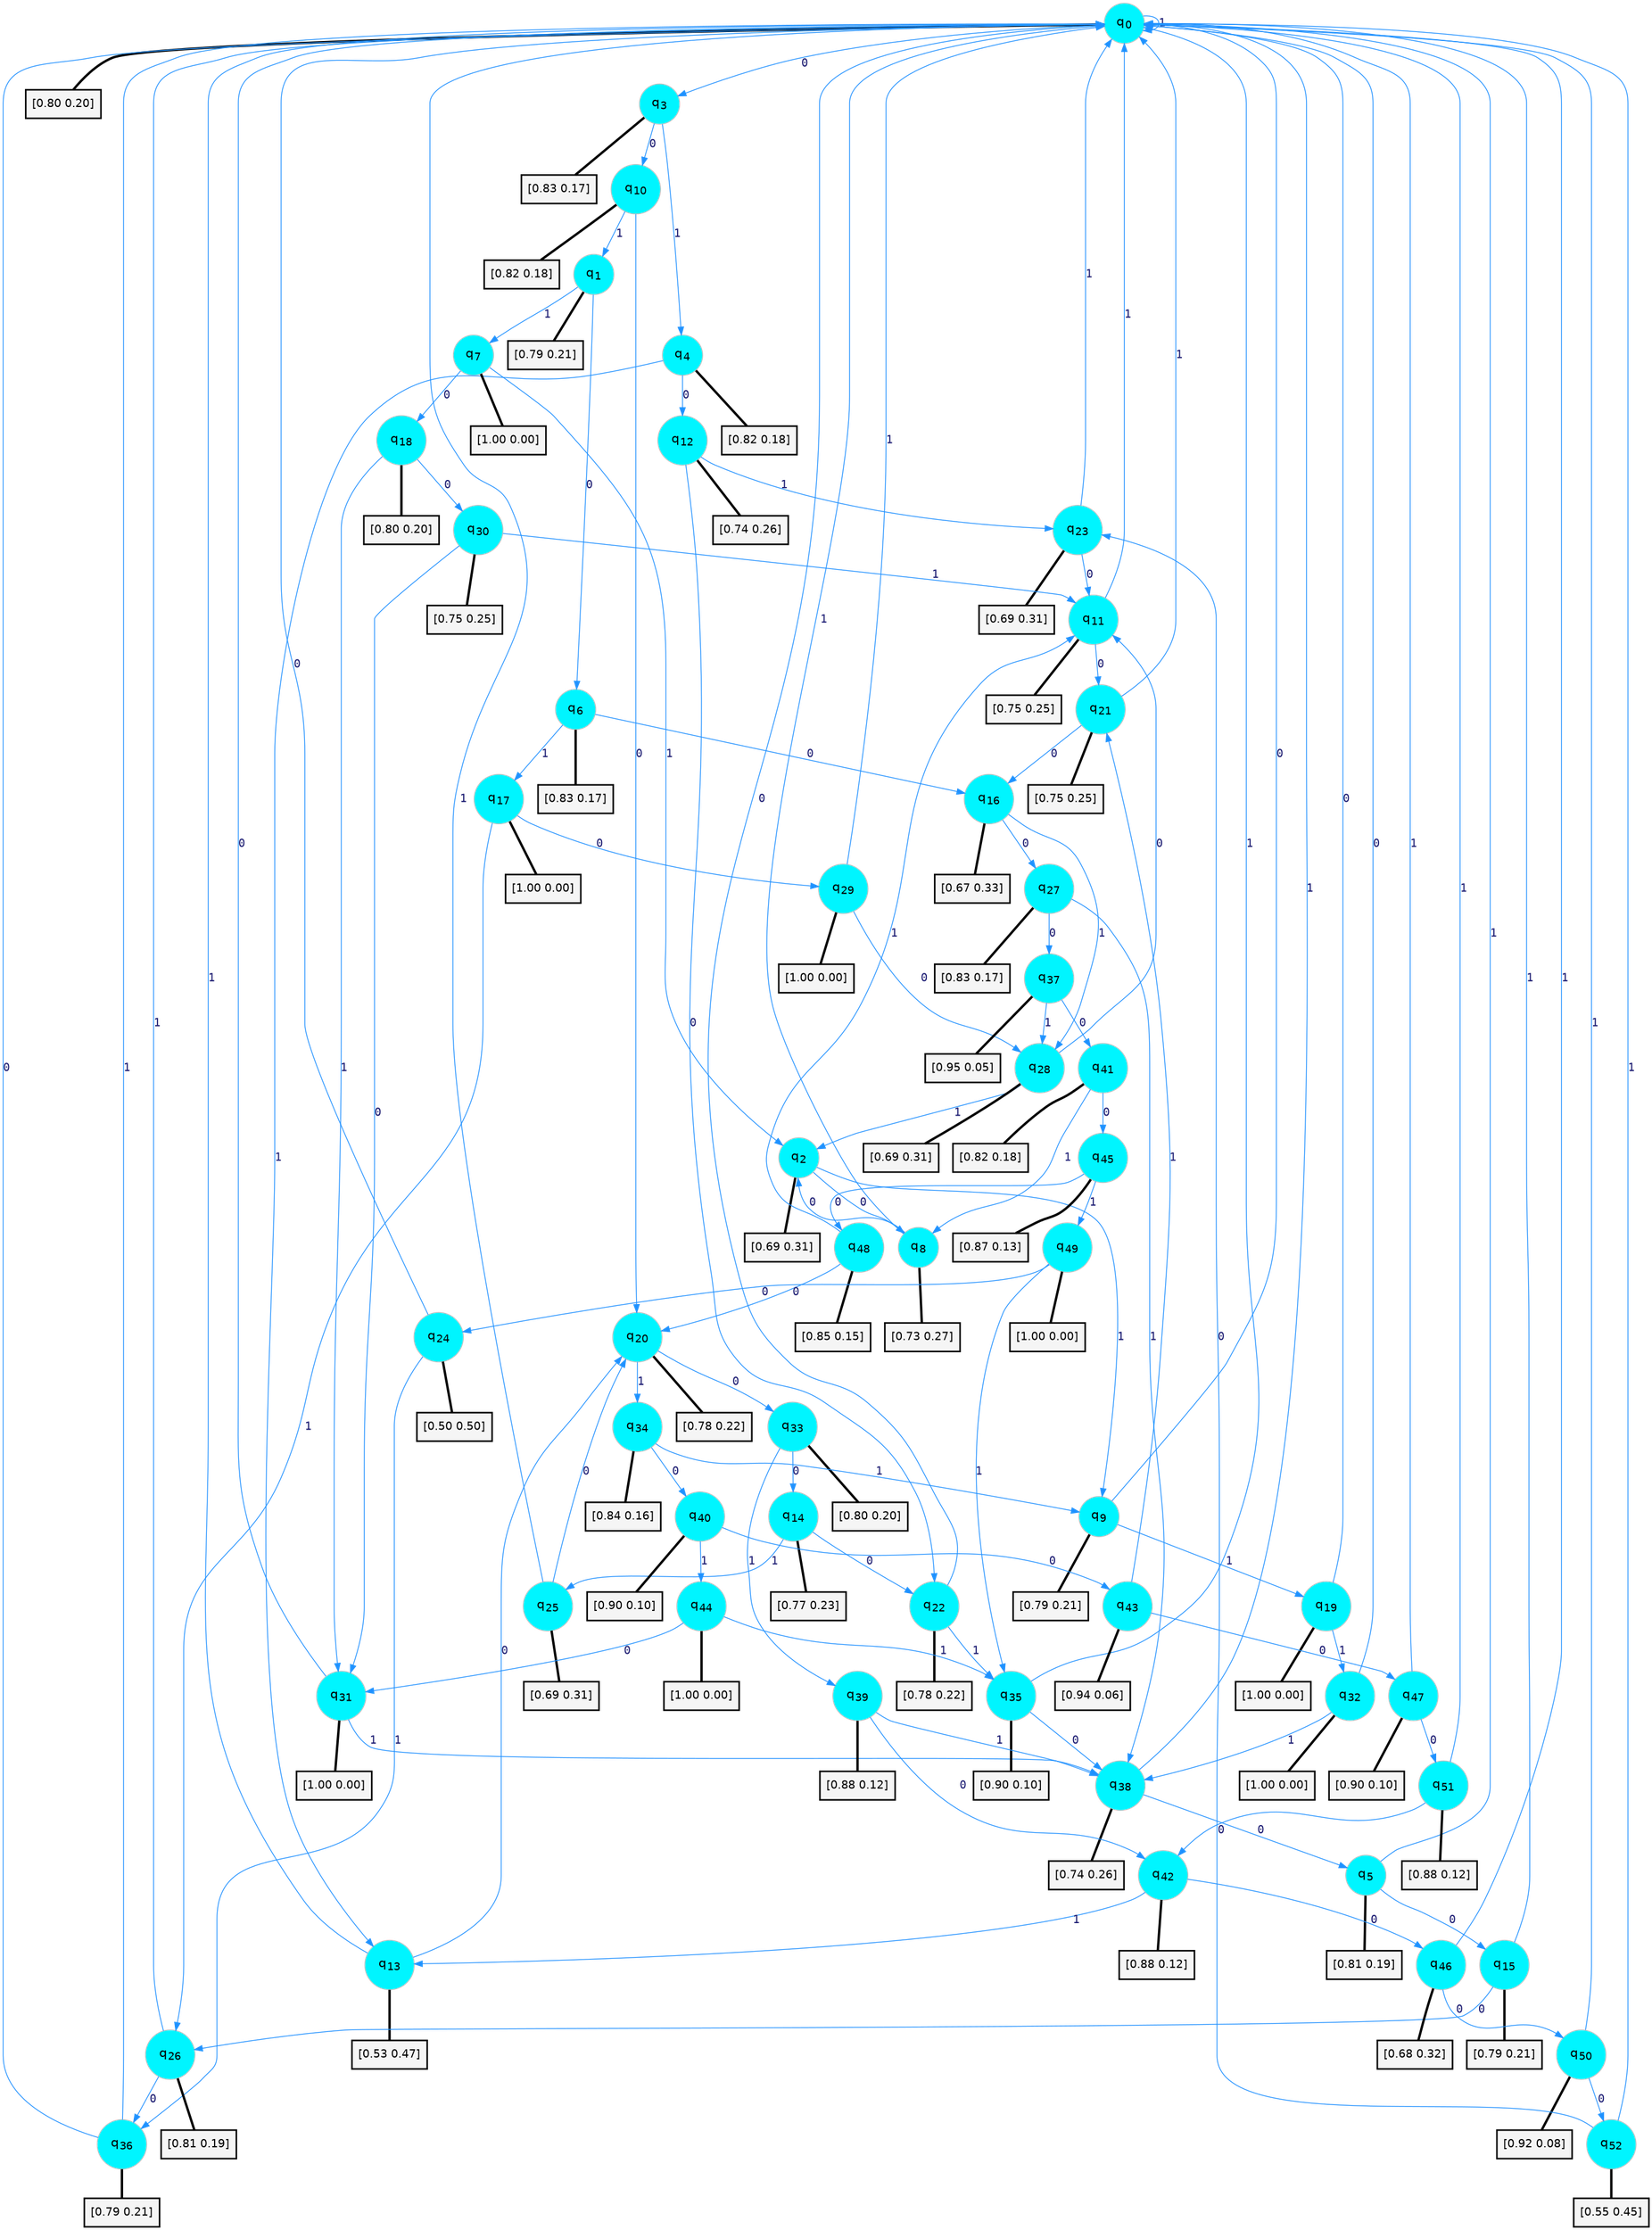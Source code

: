 digraph G {
graph [
bgcolor=transparent, dpi=300, rankdir=TD, size="40,25"];
node [
color=gray, fillcolor=turquoise1, fontcolor=black, fontname=Helvetica, fontsize=16, fontweight=bold, shape=circle, style=filled];
edge [
arrowsize=1, color=dodgerblue1, fontcolor=midnightblue, fontname=courier, fontweight=bold, penwidth=1, style=solid, weight=20];
0[label=<q<SUB>0</SUB>>];
1[label=<q<SUB>1</SUB>>];
2[label=<q<SUB>2</SUB>>];
3[label=<q<SUB>3</SUB>>];
4[label=<q<SUB>4</SUB>>];
5[label=<q<SUB>5</SUB>>];
6[label=<q<SUB>6</SUB>>];
7[label=<q<SUB>7</SUB>>];
8[label=<q<SUB>8</SUB>>];
9[label=<q<SUB>9</SUB>>];
10[label=<q<SUB>10</SUB>>];
11[label=<q<SUB>11</SUB>>];
12[label=<q<SUB>12</SUB>>];
13[label=<q<SUB>13</SUB>>];
14[label=<q<SUB>14</SUB>>];
15[label=<q<SUB>15</SUB>>];
16[label=<q<SUB>16</SUB>>];
17[label=<q<SUB>17</SUB>>];
18[label=<q<SUB>18</SUB>>];
19[label=<q<SUB>19</SUB>>];
20[label=<q<SUB>20</SUB>>];
21[label=<q<SUB>21</SUB>>];
22[label=<q<SUB>22</SUB>>];
23[label=<q<SUB>23</SUB>>];
24[label=<q<SUB>24</SUB>>];
25[label=<q<SUB>25</SUB>>];
26[label=<q<SUB>26</SUB>>];
27[label=<q<SUB>27</SUB>>];
28[label=<q<SUB>28</SUB>>];
29[label=<q<SUB>29</SUB>>];
30[label=<q<SUB>30</SUB>>];
31[label=<q<SUB>31</SUB>>];
32[label=<q<SUB>32</SUB>>];
33[label=<q<SUB>33</SUB>>];
34[label=<q<SUB>34</SUB>>];
35[label=<q<SUB>35</SUB>>];
36[label=<q<SUB>36</SUB>>];
37[label=<q<SUB>37</SUB>>];
38[label=<q<SUB>38</SUB>>];
39[label=<q<SUB>39</SUB>>];
40[label=<q<SUB>40</SUB>>];
41[label=<q<SUB>41</SUB>>];
42[label=<q<SUB>42</SUB>>];
43[label=<q<SUB>43</SUB>>];
44[label=<q<SUB>44</SUB>>];
45[label=<q<SUB>45</SUB>>];
46[label=<q<SUB>46</SUB>>];
47[label=<q<SUB>47</SUB>>];
48[label=<q<SUB>48</SUB>>];
49[label=<q<SUB>49</SUB>>];
50[label=<q<SUB>50</SUB>>];
51[label=<q<SUB>51</SUB>>];
52[label=<q<SUB>52</SUB>>];
53[label="[0.80 0.20]", shape=box,fontcolor=black, fontname=Helvetica, fontsize=14, penwidth=2, fillcolor=whitesmoke,color=black];
54[label="[0.79 0.21]", shape=box,fontcolor=black, fontname=Helvetica, fontsize=14, penwidth=2, fillcolor=whitesmoke,color=black];
55[label="[0.69 0.31]", shape=box,fontcolor=black, fontname=Helvetica, fontsize=14, penwidth=2, fillcolor=whitesmoke,color=black];
56[label="[0.83 0.17]", shape=box,fontcolor=black, fontname=Helvetica, fontsize=14, penwidth=2, fillcolor=whitesmoke,color=black];
57[label="[0.82 0.18]", shape=box,fontcolor=black, fontname=Helvetica, fontsize=14, penwidth=2, fillcolor=whitesmoke,color=black];
58[label="[0.81 0.19]", shape=box,fontcolor=black, fontname=Helvetica, fontsize=14, penwidth=2, fillcolor=whitesmoke,color=black];
59[label="[0.83 0.17]", shape=box,fontcolor=black, fontname=Helvetica, fontsize=14, penwidth=2, fillcolor=whitesmoke,color=black];
60[label="[1.00 0.00]", shape=box,fontcolor=black, fontname=Helvetica, fontsize=14, penwidth=2, fillcolor=whitesmoke,color=black];
61[label="[0.73 0.27]", shape=box,fontcolor=black, fontname=Helvetica, fontsize=14, penwidth=2, fillcolor=whitesmoke,color=black];
62[label="[0.79 0.21]", shape=box,fontcolor=black, fontname=Helvetica, fontsize=14, penwidth=2, fillcolor=whitesmoke,color=black];
63[label="[0.82 0.18]", shape=box,fontcolor=black, fontname=Helvetica, fontsize=14, penwidth=2, fillcolor=whitesmoke,color=black];
64[label="[0.75 0.25]", shape=box,fontcolor=black, fontname=Helvetica, fontsize=14, penwidth=2, fillcolor=whitesmoke,color=black];
65[label="[0.74 0.26]", shape=box,fontcolor=black, fontname=Helvetica, fontsize=14, penwidth=2, fillcolor=whitesmoke,color=black];
66[label="[0.53 0.47]", shape=box,fontcolor=black, fontname=Helvetica, fontsize=14, penwidth=2, fillcolor=whitesmoke,color=black];
67[label="[0.77 0.23]", shape=box,fontcolor=black, fontname=Helvetica, fontsize=14, penwidth=2, fillcolor=whitesmoke,color=black];
68[label="[0.79 0.21]", shape=box,fontcolor=black, fontname=Helvetica, fontsize=14, penwidth=2, fillcolor=whitesmoke,color=black];
69[label="[0.67 0.33]", shape=box,fontcolor=black, fontname=Helvetica, fontsize=14, penwidth=2, fillcolor=whitesmoke,color=black];
70[label="[1.00 0.00]", shape=box,fontcolor=black, fontname=Helvetica, fontsize=14, penwidth=2, fillcolor=whitesmoke,color=black];
71[label="[0.80 0.20]", shape=box,fontcolor=black, fontname=Helvetica, fontsize=14, penwidth=2, fillcolor=whitesmoke,color=black];
72[label="[1.00 0.00]", shape=box,fontcolor=black, fontname=Helvetica, fontsize=14, penwidth=2, fillcolor=whitesmoke,color=black];
73[label="[0.78 0.22]", shape=box,fontcolor=black, fontname=Helvetica, fontsize=14, penwidth=2, fillcolor=whitesmoke,color=black];
74[label="[0.75 0.25]", shape=box,fontcolor=black, fontname=Helvetica, fontsize=14, penwidth=2, fillcolor=whitesmoke,color=black];
75[label="[0.78 0.22]", shape=box,fontcolor=black, fontname=Helvetica, fontsize=14, penwidth=2, fillcolor=whitesmoke,color=black];
76[label="[0.69 0.31]", shape=box,fontcolor=black, fontname=Helvetica, fontsize=14, penwidth=2, fillcolor=whitesmoke,color=black];
77[label="[0.50 0.50]", shape=box,fontcolor=black, fontname=Helvetica, fontsize=14, penwidth=2, fillcolor=whitesmoke,color=black];
78[label="[0.69 0.31]", shape=box,fontcolor=black, fontname=Helvetica, fontsize=14, penwidth=2, fillcolor=whitesmoke,color=black];
79[label="[0.81 0.19]", shape=box,fontcolor=black, fontname=Helvetica, fontsize=14, penwidth=2, fillcolor=whitesmoke,color=black];
80[label="[0.83 0.17]", shape=box,fontcolor=black, fontname=Helvetica, fontsize=14, penwidth=2, fillcolor=whitesmoke,color=black];
81[label="[0.69 0.31]", shape=box,fontcolor=black, fontname=Helvetica, fontsize=14, penwidth=2, fillcolor=whitesmoke,color=black];
82[label="[1.00 0.00]", shape=box,fontcolor=black, fontname=Helvetica, fontsize=14, penwidth=2, fillcolor=whitesmoke,color=black];
83[label="[0.75 0.25]", shape=box,fontcolor=black, fontname=Helvetica, fontsize=14, penwidth=2, fillcolor=whitesmoke,color=black];
84[label="[1.00 0.00]", shape=box,fontcolor=black, fontname=Helvetica, fontsize=14, penwidth=2, fillcolor=whitesmoke,color=black];
85[label="[1.00 0.00]", shape=box,fontcolor=black, fontname=Helvetica, fontsize=14, penwidth=2, fillcolor=whitesmoke,color=black];
86[label="[0.80 0.20]", shape=box,fontcolor=black, fontname=Helvetica, fontsize=14, penwidth=2, fillcolor=whitesmoke,color=black];
87[label="[0.84 0.16]", shape=box,fontcolor=black, fontname=Helvetica, fontsize=14, penwidth=2, fillcolor=whitesmoke,color=black];
88[label="[0.90 0.10]", shape=box,fontcolor=black, fontname=Helvetica, fontsize=14, penwidth=2, fillcolor=whitesmoke,color=black];
89[label="[0.79 0.21]", shape=box,fontcolor=black, fontname=Helvetica, fontsize=14, penwidth=2, fillcolor=whitesmoke,color=black];
90[label="[0.95 0.05]", shape=box,fontcolor=black, fontname=Helvetica, fontsize=14, penwidth=2, fillcolor=whitesmoke,color=black];
91[label="[0.74 0.26]", shape=box,fontcolor=black, fontname=Helvetica, fontsize=14, penwidth=2, fillcolor=whitesmoke,color=black];
92[label="[0.88 0.12]", shape=box,fontcolor=black, fontname=Helvetica, fontsize=14, penwidth=2, fillcolor=whitesmoke,color=black];
93[label="[0.90 0.10]", shape=box,fontcolor=black, fontname=Helvetica, fontsize=14, penwidth=2, fillcolor=whitesmoke,color=black];
94[label="[0.82 0.18]", shape=box,fontcolor=black, fontname=Helvetica, fontsize=14, penwidth=2, fillcolor=whitesmoke,color=black];
95[label="[0.88 0.12]", shape=box,fontcolor=black, fontname=Helvetica, fontsize=14, penwidth=2, fillcolor=whitesmoke,color=black];
96[label="[0.94 0.06]", shape=box,fontcolor=black, fontname=Helvetica, fontsize=14, penwidth=2, fillcolor=whitesmoke,color=black];
97[label="[1.00 0.00]", shape=box,fontcolor=black, fontname=Helvetica, fontsize=14, penwidth=2, fillcolor=whitesmoke,color=black];
98[label="[0.87 0.13]", shape=box,fontcolor=black, fontname=Helvetica, fontsize=14, penwidth=2, fillcolor=whitesmoke,color=black];
99[label="[0.68 0.32]", shape=box,fontcolor=black, fontname=Helvetica, fontsize=14, penwidth=2, fillcolor=whitesmoke,color=black];
100[label="[0.90 0.10]", shape=box,fontcolor=black, fontname=Helvetica, fontsize=14, penwidth=2, fillcolor=whitesmoke,color=black];
101[label="[0.85 0.15]", shape=box,fontcolor=black, fontname=Helvetica, fontsize=14, penwidth=2, fillcolor=whitesmoke,color=black];
102[label="[1.00 0.00]", shape=box,fontcolor=black, fontname=Helvetica, fontsize=14, penwidth=2, fillcolor=whitesmoke,color=black];
103[label="[0.92 0.08]", shape=box,fontcolor=black, fontname=Helvetica, fontsize=14, penwidth=2, fillcolor=whitesmoke,color=black];
104[label="[0.88 0.12]", shape=box,fontcolor=black, fontname=Helvetica, fontsize=14, penwidth=2, fillcolor=whitesmoke,color=black];
105[label="[0.55 0.45]", shape=box,fontcolor=black, fontname=Helvetica, fontsize=14, penwidth=2, fillcolor=whitesmoke,color=black];
0->3 [label=0];
0->0 [label=1];
0->53 [arrowhead=none, penwidth=3,color=black];
1->6 [label=0];
1->7 [label=1];
1->54 [arrowhead=none, penwidth=3,color=black];
2->8 [label=0];
2->9 [label=1];
2->55 [arrowhead=none, penwidth=3,color=black];
3->10 [label=0];
3->4 [label=1];
3->56 [arrowhead=none, penwidth=3,color=black];
4->12 [label=0];
4->13 [label=1];
4->57 [arrowhead=none, penwidth=3,color=black];
5->15 [label=0];
5->0 [label=1];
5->58 [arrowhead=none, penwidth=3,color=black];
6->16 [label=0];
6->17 [label=1];
6->59 [arrowhead=none, penwidth=3,color=black];
7->18 [label=0];
7->2 [label=1];
7->60 [arrowhead=none, penwidth=3,color=black];
8->2 [label=0];
8->0 [label=1];
8->61 [arrowhead=none, penwidth=3,color=black];
9->0 [label=0];
9->19 [label=1];
9->62 [arrowhead=none, penwidth=3,color=black];
10->20 [label=0];
10->1 [label=1];
10->63 [arrowhead=none, penwidth=3,color=black];
11->21 [label=0];
11->0 [label=1];
11->64 [arrowhead=none, penwidth=3,color=black];
12->22 [label=0];
12->23 [label=1];
12->65 [arrowhead=none, penwidth=3,color=black];
13->20 [label=0];
13->0 [label=1];
13->66 [arrowhead=none, penwidth=3,color=black];
14->22 [label=0];
14->25 [label=1];
14->67 [arrowhead=none, penwidth=3,color=black];
15->26 [label=0];
15->0 [label=1];
15->68 [arrowhead=none, penwidth=3,color=black];
16->27 [label=0];
16->28 [label=1];
16->69 [arrowhead=none, penwidth=3,color=black];
17->29 [label=0];
17->26 [label=1];
17->70 [arrowhead=none, penwidth=3,color=black];
18->30 [label=0];
18->31 [label=1];
18->71 [arrowhead=none, penwidth=3,color=black];
19->0 [label=0];
19->32 [label=1];
19->72 [arrowhead=none, penwidth=3,color=black];
20->33 [label=0];
20->34 [label=1];
20->73 [arrowhead=none, penwidth=3,color=black];
21->16 [label=0];
21->0 [label=1];
21->74 [arrowhead=none, penwidth=3,color=black];
22->0 [label=0];
22->35 [label=1];
22->75 [arrowhead=none, penwidth=3,color=black];
23->11 [label=0];
23->0 [label=1];
23->76 [arrowhead=none, penwidth=3,color=black];
24->0 [label=0];
24->36 [label=1];
24->77 [arrowhead=none, penwidth=3,color=black];
25->20 [label=0];
25->0 [label=1];
25->78 [arrowhead=none, penwidth=3,color=black];
26->36 [label=0];
26->0 [label=1];
26->79 [arrowhead=none, penwidth=3,color=black];
27->37 [label=0];
27->38 [label=1];
27->80 [arrowhead=none, penwidth=3,color=black];
28->11 [label=0];
28->2 [label=1];
28->81 [arrowhead=none, penwidth=3,color=black];
29->28 [label=0];
29->0 [label=1];
29->82 [arrowhead=none, penwidth=3,color=black];
30->31 [label=0];
30->11 [label=1];
30->83 [arrowhead=none, penwidth=3,color=black];
31->0 [label=0];
31->38 [label=1];
31->84 [arrowhead=none, penwidth=3,color=black];
32->0 [label=0];
32->38 [label=1];
32->85 [arrowhead=none, penwidth=3,color=black];
33->14 [label=0];
33->39 [label=1];
33->86 [arrowhead=none, penwidth=3,color=black];
34->40 [label=0];
34->9 [label=1];
34->87 [arrowhead=none, penwidth=3,color=black];
35->38 [label=0];
35->0 [label=1];
35->88 [arrowhead=none, penwidth=3,color=black];
36->0 [label=0];
36->0 [label=1];
36->89 [arrowhead=none, penwidth=3,color=black];
37->41 [label=0];
37->28 [label=1];
37->90 [arrowhead=none, penwidth=3,color=black];
38->5 [label=0];
38->0 [label=1];
38->91 [arrowhead=none, penwidth=3,color=black];
39->42 [label=0];
39->38 [label=1];
39->92 [arrowhead=none, penwidth=3,color=black];
40->43 [label=0];
40->44 [label=1];
40->93 [arrowhead=none, penwidth=3,color=black];
41->45 [label=0];
41->8 [label=1];
41->94 [arrowhead=none, penwidth=3,color=black];
42->46 [label=0];
42->13 [label=1];
42->95 [arrowhead=none, penwidth=3,color=black];
43->47 [label=0];
43->21 [label=1];
43->96 [arrowhead=none, penwidth=3,color=black];
44->31 [label=0];
44->35 [label=1];
44->97 [arrowhead=none, penwidth=3,color=black];
45->48 [label=0];
45->49 [label=1];
45->98 [arrowhead=none, penwidth=3,color=black];
46->50 [label=0];
46->0 [label=1];
46->99 [arrowhead=none, penwidth=3,color=black];
47->51 [label=0];
47->0 [label=1];
47->100 [arrowhead=none, penwidth=3,color=black];
48->20 [label=0];
48->11 [label=1];
48->101 [arrowhead=none, penwidth=3,color=black];
49->24 [label=0];
49->35 [label=1];
49->102 [arrowhead=none, penwidth=3,color=black];
50->52 [label=0];
50->0 [label=1];
50->103 [arrowhead=none, penwidth=3,color=black];
51->42 [label=0];
51->0 [label=1];
51->104 [arrowhead=none, penwidth=3,color=black];
52->23 [label=0];
52->0 [label=1];
52->105 [arrowhead=none, penwidth=3,color=black];
}
